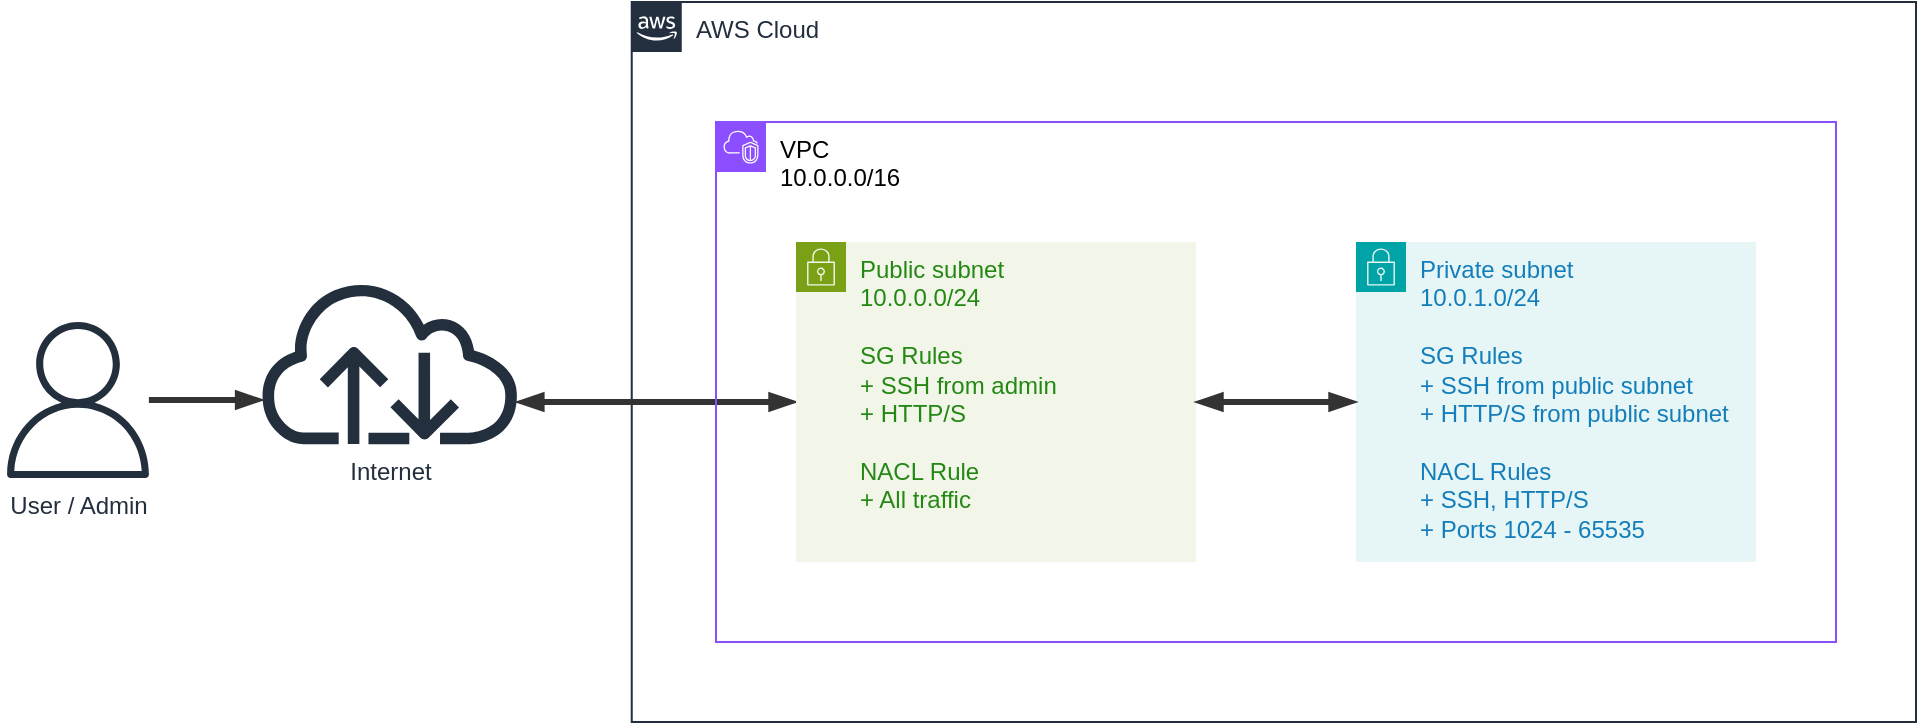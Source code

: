 <mxfile version="27.1.6">
  <diagram name="Page-1" id="OZbukPz6n_MgqHt3N5gH">
    <mxGraphModel dx="2066" dy="731" grid="1" gridSize="10" guides="1" tooltips="1" connect="1" arrows="1" fold="1" page="1" pageScale="1" pageWidth="850" pageHeight="1100" math="0" shadow="0">
      <root>
        <mxCell id="0" />
        <mxCell id="1" parent="0" />
        <mxCell id="bcAafJMk-JIZBCAYzu4H-1" value="&lt;font&gt;AWS Cloud&lt;/font&gt;" style="points=[[0,0],[0.25,0],[0.5,0],[0.75,0],[1,0],[1,0.25],[1,0.5],[1,0.75],[1,1],[0.75,1],[0.5,1],[0.25,1],[0,1],[0,0.75],[0,0.5],[0,0.25]];outlineConnect=0;gradientColor=none;html=1;whiteSpace=wrap;fontSize=12;fontStyle=0;container=1;pointerEvents=0;collapsible=0;recursiveResize=0;shape=mxgraph.aws4.group;grIcon=mxgraph.aws4.group_aws_cloud_alt;strokeColor=#232F3E;fillColor=none;verticalAlign=top;align=left;spacingLeft=30;fontColor=#232F3E;dashed=0;" vertex="1" parent="1">
          <mxGeometry x="237.87" y="80" width="642.13" height="360" as="geometry" />
        </mxCell>
        <mxCell id="bcAafJMk-JIZBCAYzu4H-2" style="edgeStyle=orthogonalEdgeStyle;rounded=0;orthogonalLoop=1;jettySize=auto;html=1;strokeWidth=3;endArrow=blockThin;endFill=1;strokeColor=#333333;startArrow=blockThin;startFill=1;" edge="1" parent="1" source="bcAafJMk-JIZBCAYzu4H-4" target="bcAafJMk-JIZBCAYzu4H-18">
          <mxGeometry relative="1" as="geometry">
            <mxPoint x="167.87" y="170" as="sourcePoint" />
            <Array as="points">
              <mxPoint x="250" y="280" />
              <mxPoint x="250" y="280" />
            </Array>
            <mxPoint x="370" y="240" as="targetPoint" />
          </mxGeometry>
        </mxCell>
        <mxCell id="bcAafJMk-JIZBCAYzu4H-4" value="Internet" style="sketch=0;outlineConnect=0;fontColor=#232F3E;gradientColor=none;fillColor=#232F3D;strokeColor=none;dashed=0;verticalLabelPosition=bottom;verticalAlign=top;align=center;html=1;fontSize=12;fontStyle=0;aspect=fixed;pointerEvents=1;shape=mxgraph.aws4.internet;" vertex="1" parent="1">
          <mxGeometry x="49.99" y="218.84" width="133.75" height="82.31" as="geometry" />
        </mxCell>
        <mxCell id="bcAafJMk-JIZBCAYzu4H-5" style="edgeStyle=orthogonalEdgeStyle;rounded=0;orthogonalLoop=1;jettySize=auto;html=1;strokeWidth=3;endArrow=blockThin;endFill=1;strokeColor=#333333;" edge="1" parent="1" source="bcAafJMk-JIZBCAYzu4H-7" target="bcAafJMk-JIZBCAYzu4H-4">
          <mxGeometry relative="1" as="geometry">
            <mxPoint x="117" y="320" as="targetPoint" />
            <Array as="points">
              <mxPoint x="20" y="279" />
              <mxPoint x="20" y="279" />
            </Array>
          </mxGeometry>
        </mxCell>
        <mxCell id="bcAafJMk-JIZBCAYzu4H-7" value="User / Admin" style="sketch=0;outlineConnect=0;fontColor=#232F3E;gradientColor=none;fillColor=#232F3D;strokeColor=none;dashed=0;verticalLabelPosition=bottom;verticalAlign=top;align=center;html=1;fontSize=12;fontStyle=0;aspect=fixed;pointerEvents=1;shape=mxgraph.aws4.user;" vertex="1" parent="1">
          <mxGeometry x="-78" y="240" width="78" height="78" as="geometry" />
        </mxCell>
        <mxCell id="bcAafJMk-JIZBCAYzu4H-15" value="&lt;font style=&quot;color: rgb(0, 0, 0);&quot;&gt;VPC&lt;/font&gt;&lt;div&gt;&lt;font style=&quot;color: rgb(0, 0, 0);&quot;&gt;10.0.0.0/16&lt;/font&gt;&lt;/div&gt;" style="points=[[0,0],[0.25,0],[0.5,0],[0.75,0],[1,0],[1,0.25],[1,0.5],[1,0.75],[1,1],[0.75,1],[0.5,1],[0.25,1],[0,1],[0,0.75],[0,0.5],[0,0.25]];outlineConnect=0;gradientColor=none;html=1;whiteSpace=wrap;fontSize=12;fontStyle=0;container=0;pointerEvents=0;collapsible=0;recursiveResize=0;shape=mxgraph.aws4.group;grIcon=mxgraph.aws4.group_vpc2;strokeColor=#8C4FFF;fillColor=none;verticalAlign=top;align=left;spacingLeft=30;fontColor=#AAB7B8;dashed=0;" vertex="1" parent="1">
          <mxGeometry x="280" y="140" width="560" height="260" as="geometry" />
        </mxCell>
        <mxCell id="bcAafJMk-JIZBCAYzu4H-16" value="Private subnet&lt;div&gt;10.0.1.0/24&lt;/div&gt;&lt;div&gt;&lt;span style=&quot;background-color: transparent;&quot;&gt;&lt;br&gt;&lt;/span&gt;&lt;/div&gt;&lt;div&gt;&lt;span style=&quot;background-color: transparent;&quot;&gt;SG Rules&lt;/span&gt;&lt;/div&gt;&lt;div&gt;&lt;div&gt;+ SSH from public subnet&lt;/div&gt;&lt;div&gt;+ HTTP/S from public subnet&lt;/div&gt;&lt;div&gt;&lt;br&gt;&lt;/div&gt;&lt;div&gt;NACL Rules&lt;/div&gt;&lt;div&gt;+ SSH, HTTP/S&lt;/div&gt;&lt;div&gt;+ Ports&amp;nbsp;&lt;span style=&quot;background-color: transparent;&quot;&gt;1024 - 65535&lt;/span&gt;&lt;/div&gt;&lt;/div&gt;" style="points=[[0,0],[0.25,0],[0.5,0],[0.75,0],[1,0],[1,0.25],[1,0.5],[1,0.75],[1,1],[0.75,1],[0.5,1],[0.25,1],[0,1],[0,0.75],[0,0.5],[0,0.25]];outlineConnect=0;gradientColor=none;html=1;whiteSpace=wrap;fontSize=12;fontStyle=0;container=1;pointerEvents=0;collapsible=0;recursiveResize=0;shape=mxgraph.aws4.group;grIcon=mxgraph.aws4.group_security_group;grStroke=0;strokeColor=#00A4A6;fillColor=#E6F6F7;verticalAlign=top;align=left;spacingLeft=30;fontColor=#147EBA;dashed=0;" vertex="1" parent="1">
          <mxGeometry x="600" y="200" width="200" height="160" as="geometry" />
        </mxCell>
        <mxCell id="bcAafJMk-JIZBCAYzu4H-18" value="Public subnet&lt;div&gt;10.0.0.0/24&lt;/div&gt;&lt;div&gt;&lt;br&gt;&lt;/div&gt;&lt;div&gt;SG Rules&lt;/div&gt;&lt;div&gt;+ SSH from admin&lt;/div&gt;&lt;div&gt;+ HTTP/S&lt;/div&gt;&lt;div&gt;&lt;br&gt;&lt;/div&gt;&lt;div&gt;NACL Rule&lt;/div&gt;&lt;div&gt;+ All traffic&lt;/div&gt;" style="points=[[0,0],[0.25,0],[0.5,0],[0.75,0],[1,0],[1,0.25],[1,0.5],[1,0.75],[1,1],[0.75,1],[0.5,1],[0.25,1],[0,1],[0,0.75],[0,0.5],[0,0.25]];outlineConnect=0;gradientColor=none;html=1;whiteSpace=wrap;fontSize=12;fontStyle=0;container=1;pointerEvents=0;collapsible=0;recursiveResize=0;shape=mxgraph.aws4.group;grIcon=mxgraph.aws4.group_security_group;grStroke=0;strokeColor=#7AA116;fillColor=#F2F6E8;verticalAlign=top;align=left;spacingLeft=30;fontColor=#248814;dashed=0;" vertex="1" parent="1">
          <mxGeometry x="320" y="200" width="200" height="160" as="geometry" />
        </mxCell>
        <mxCell id="bcAafJMk-JIZBCAYzu4H-22" style="edgeStyle=orthogonalEdgeStyle;rounded=0;orthogonalLoop=1;jettySize=auto;html=1;strokeWidth=3;endArrow=blockThin;endFill=1;strokeColor=#333333;startArrow=blockThin;startFill=1;" edge="1" parent="1" source="bcAafJMk-JIZBCAYzu4H-18" target="bcAafJMk-JIZBCAYzu4H-16">
          <mxGeometry relative="1" as="geometry">
            <Array as="points">
              <mxPoint x="520" y="280" />
              <mxPoint x="520" y="280" />
            </Array>
            <mxPoint x="439.0" y="258" as="sourcePoint" />
          </mxGeometry>
        </mxCell>
      </root>
    </mxGraphModel>
  </diagram>
</mxfile>
